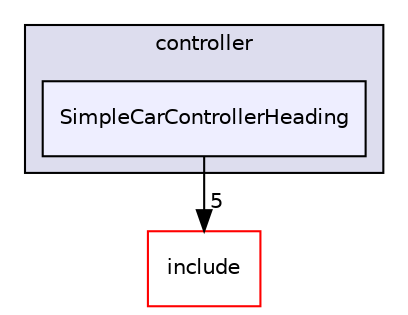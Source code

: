digraph "/root/scrimmage/scrimmage/src/plugins/controller/SimpleCarControllerHeading" {
  compound=true
  node [ fontsize="10", fontname="Helvetica"];
  edge [ labelfontsize="10", labelfontname="Helvetica"];
  subgraph clusterdir_c915aa27e6120cf8f6d19a96e78171a2 {
    graph [ bgcolor="#ddddee", pencolor="black", label="controller" fontname="Helvetica", fontsize="10", URL="dir_c915aa27e6120cf8f6d19a96e78171a2.html"]
  dir_1cc3e17ed558b1c1d2b8192c49a1d686 [shape=box, label="SimpleCarControllerHeading", style="filled", fillcolor="#eeeeff", pencolor="black", URL="dir_1cc3e17ed558b1c1d2b8192c49a1d686.html"];
  }
  dir_d44c64559bbebec7f509842c48db8b23 [shape=box label="include" fillcolor="white" style="filled" color="red" URL="dir_d44c64559bbebec7f509842c48db8b23.html"];
  dir_1cc3e17ed558b1c1d2b8192c49a1d686->dir_d44c64559bbebec7f509842c48db8b23 [headlabel="5", labeldistance=1.5 headhref="dir_000213_000004.html"];
}
